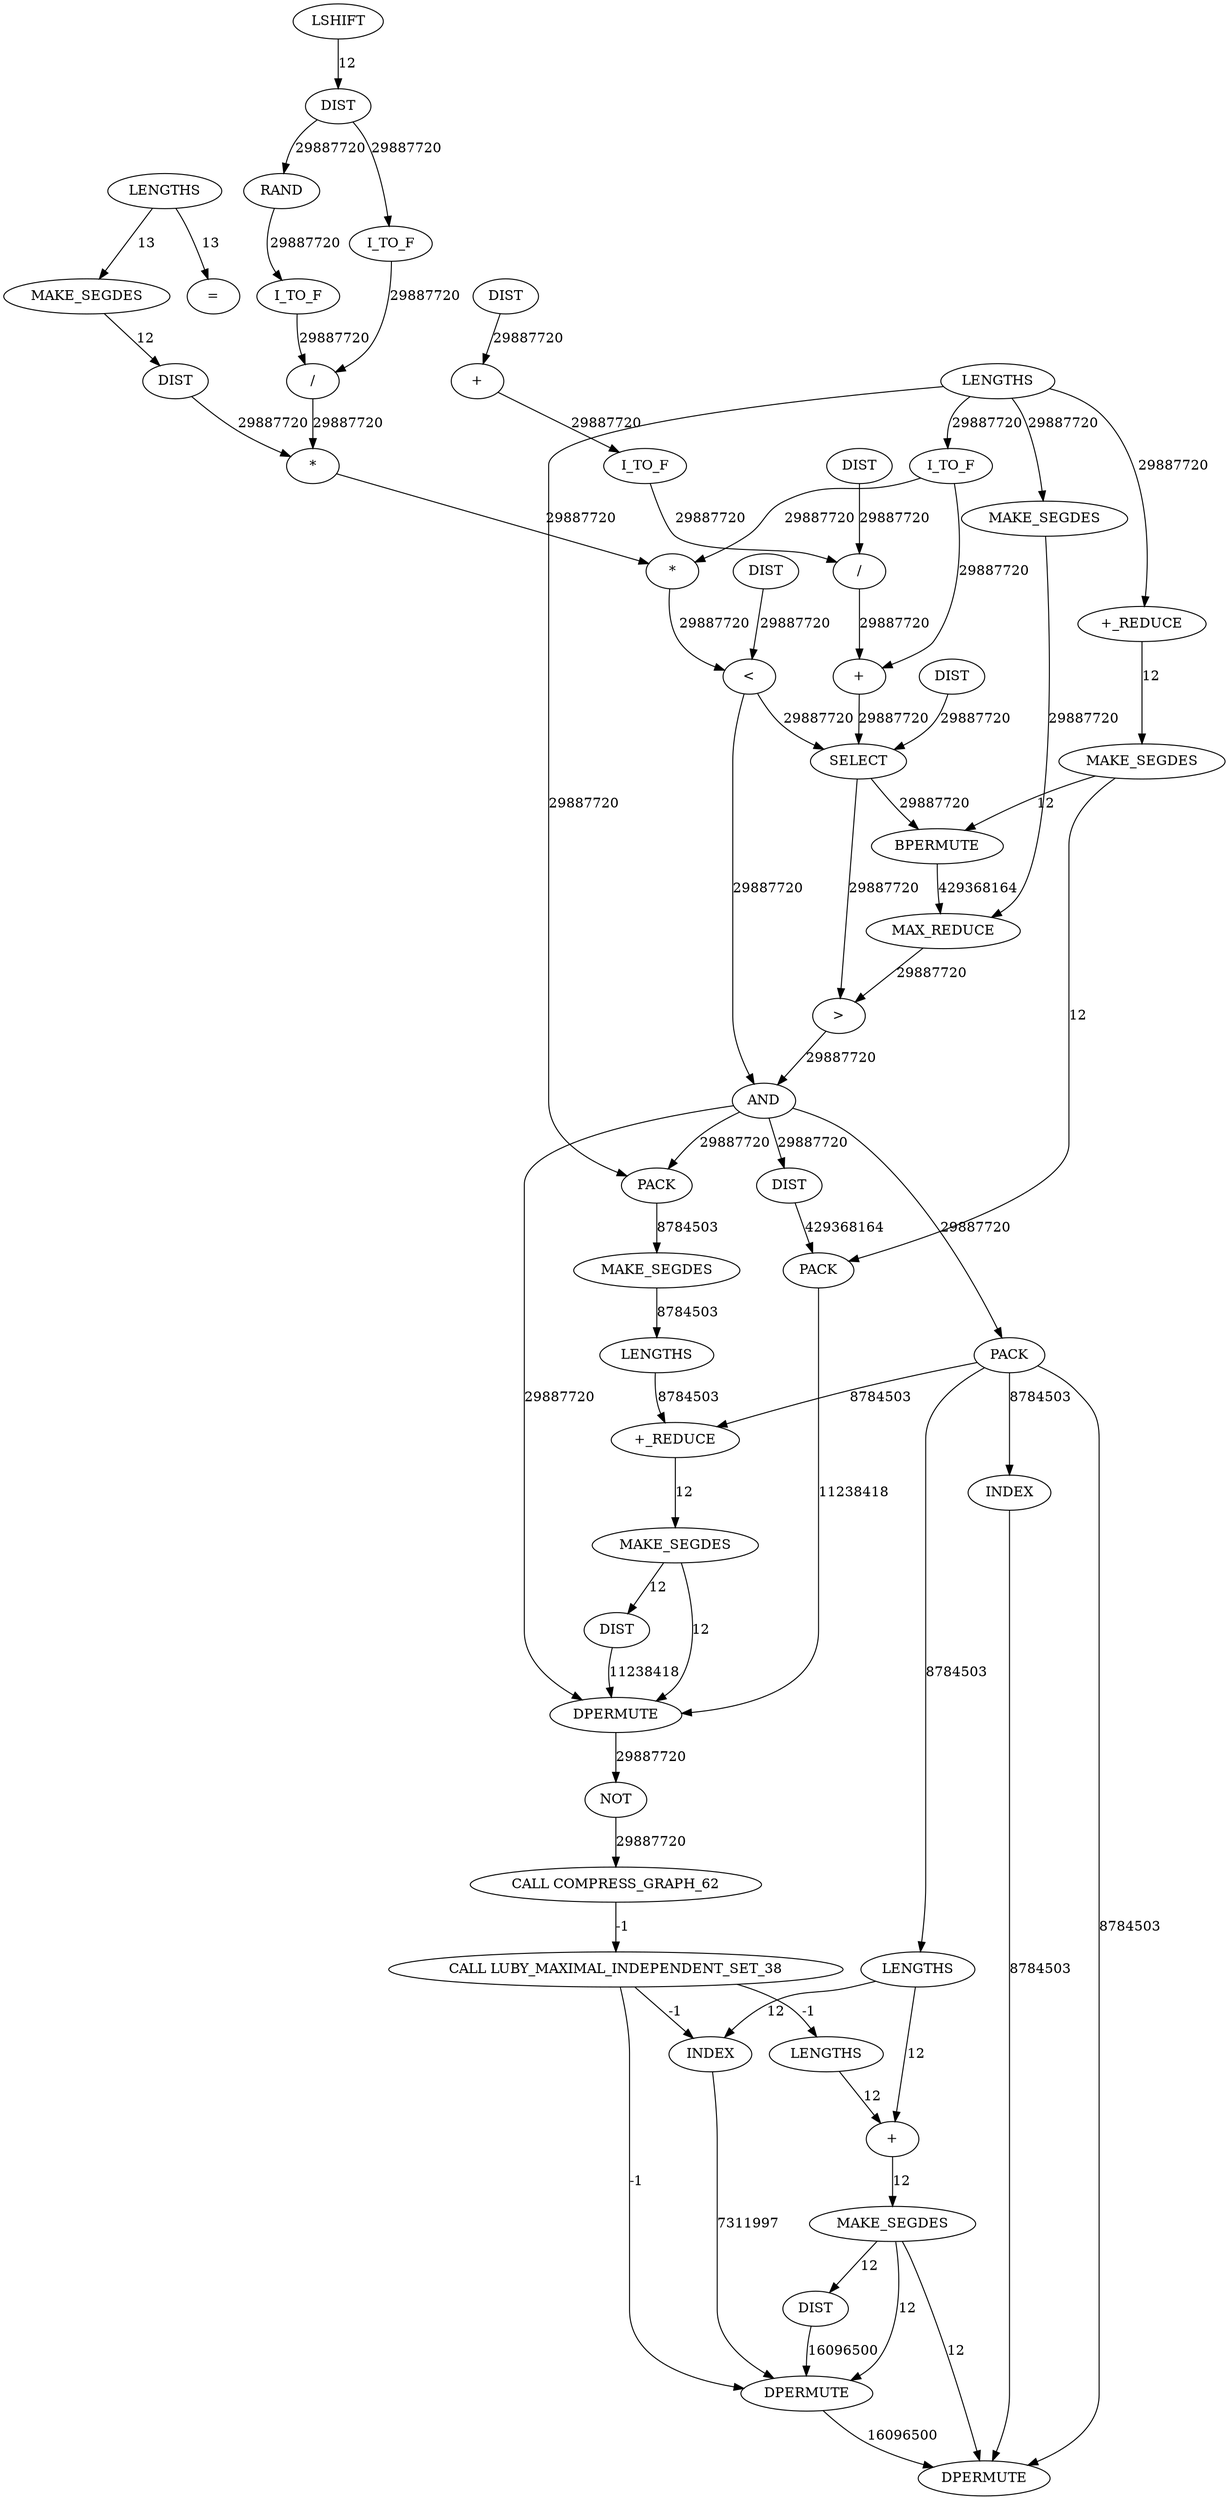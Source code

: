 digraph {
	maximal_independent_set_large_rmat_INST_3754 [label=I_TO_F cost=67775438]
	maximal_independent_set_large_rmat_INST_3875 [label=PACK cost=255609713]
	maximal_independent_set_large_rmat_INST_3715 [label=LENGTHS cost=10234]
	maximal_independent_set_large_rmat_INST_582 [label="CALL LUBY_MAXIMAL_INDEPENDENT_SET_38" cost=0]
	maximal_independent_set_large_rmat_INST_578 [label=NOT cost=331699]
	maximal_independent_set_large_rmat_INST_3822 [label="+_REDUCE" cost=25176885]
	maximal_independent_set_large_rmat_INST_4028 [label=MAKE_SEGDES cost=429]
	maximal_independent_set_large_rmat_INST_4034 [label=DIST cost=1078]
	maximal_independent_set_large_rmat_INST_3746 [label=DIST cost=1416]
	maximal_independent_set_large_rmat_INST_492 [label="\<" cost=23498466]
	maximal_independent_set_large_rmat_INST_3824 [label=MAKE_SEGDES cost=1335]
	maximal_independent_set_large_rmat_INST_3724 [label=DIST cost=2025]
	maximal_independent_set_large_rmat_INST_579 [label="CALL COMPRESS_GRAPH_62" cost=0]
	maximal_independent_set_large_rmat_INST_547 [label="\>" cost=43633170]
	maximal_independent_set_large_rmat_INST_3956 [label="+_REDUCE" cost=6554230]
	maximal_independent_set_large_rmat_INST_3764 [label="/" cost=66656749]
	maximal_independent_set_large_rmat_INST_4022 [label=LENGTHS cost=346]
	maximal_independent_set_large_rmat_INST_517 [label=I_TO_F cost=62741213]
	maximal_independent_set_large_rmat_INST_3735 [label=LENGTHS cost=58576876]
	maximal_independent_set_large_rmat_INST_3787 [label=DIST cost=652]
	maximal_independent_set_large_rmat_INST_3767 [label="*" cost=62717176]
	maximal_independent_set_large_rmat_INST_3954 [label=LENGTHS cost=16888850]
	maximal_independent_set_large_rmat_INST_3751 [label=RAND cost=1084463912]
	maximal_independent_set_large_rmat_INST_3990 [label=DPERMUTE cost=83027754]
	maximal_independent_set_large_rmat_INST_522 [label="+" cost=88459985]
	maximal_independent_set_large_rmat_INST_3892 [label=DIST cost=1786085493]
	maximal_independent_set_large_rmat_INST_3801 [label=SELECT cost=246878436]
	maximal_independent_set_large_rmat_INST_3792 [label="/" cost=59472998]
	maximal_independent_set_large_rmat_INST_3911 [label=PACK cost=1509566383]
	maximal_independent_set_large_rmat_INST_3742 [label=LSHIFT cost=26399]
	maximal_independent_set_large_rmat_INST_4023 [label="+" cost=1290]
	maximal_independent_set_large_rmat_INST_550 [label=AND cost=939890]
	maximal_independent_set_large_rmat_INST_3795 [label=DIST cost=2025]
	maximal_independent_set_large_rmat_INST_3718 [label=MAKE_SEGDES cost=304]
	maximal_independent_set_large_rmat_INST_3934 [label=MAKE_SEGDES cost=16423633]
	maximal_independent_set_large_rmat_INST_3926 [label=PACK cost=254711488]
	maximal_independent_set_large_rmat_INST_3958 [label=MAKE_SEGDES cost=1075]
	maximal_independent_set_large_rmat_INST_4004 [label=LENGTHS cost=2326]
	maximal_independent_set_large_rmat_INST_4012 [label=INDEX cost=2836]
	maximal_independent_set_large_rmat_INST_3784 [label=DIST cost=1720]
	maximal_independent_set_large_rmat_INST_486 [label="*" cost=91736414]
	maximal_independent_set_large_rmat_INST_3758 [label=I_TO_F cost=3699]
	maximal_independent_set_large_rmat_INST_480 [label=I_TO_F cost=64908241]
	maximal_independent_set_large_rmat_INST_3851 [label=MAKE_SEGDES cost=58041615]
	maximal_independent_set_large_rmat_INST_3770 [label=DIST cost=3181]
	maximal_independent_set_large_rmat_INST_3835 [label=BPERMUTE cost=7513423496]
	maximal_independent_set_large_rmat_INST_543 [label=MAX_REDUCE cost=922445675]
	maximal_independent_set_large_rmat_INST_4045 [label=DPERMUTE cost=55799764]
	maximal_independent_set_large_rmat_INST_3962 [label=DIST cost=4086]
	maximal_independent_set_large_rmat_INST_458 [label="=" cost=9200]
	maximal_independent_set_large_rmat_INST_4000 [label=INDEX cost=4299]
	maximal_independent_set_large_rmat_INST_4056 [label=DPERMUTE cost=65411037]
	maximal_independent_set_large_rmat_INST_514 [label="+" cost=88598103]
	maximal_independent_set_large_rmat_INST_3754 -> maximal_independent_set_large_rmat_INST_3764 [label=29887720 cost=29887720]
	maximal_independent_set_large_rmat_INST_3875 -> maximal_independent_set_large_rmat_INST_3956 [label=8784503 cost=8784503]
	maximal_independent_set_large_rmat_INST_3875 -> maximal_independent_set_large_rmat_INST_4000 [label=8784503 cost=8784503]
	maximal_independent_set_large_rmat_INST_3875 -> maximal_independent_set_large_rmat_INST_4004 [label=8784503 cost=8784503]
	maximal_independent_set_large_rmat_INST_3875 -> maximal_independent_set_large_rmat_INST_4056 [label=8784503 cost=8784503]
	maximal_independent_set_large_rmat_INST_3715 -> maximal_independent_set_large_rmat_INST_458 [label=13 cost=13]
	maximal_independent_set_large_rmat_INST_3715 -> maximal_independent_set_large_rmat_INST_3718 [label=13 cost=13]
	maximal_independent_set_large_rmat_INST_582 -> maximal_independent_set_large_rmat_INST_4012 [label=-1 cost=-1]
	maximal_independent_set_large_rmat_INST_582 -> maximal_independent_set_large_rmat_INST_4022 [label=-1 cost=-1]
	maximal_independent_set_large_rmat_INST_582 -> maximal_independent_set_large_rmat_INST_4045 [label=-1 cost=-1]
	maximal_independent_set_large_rmat_INST_578 -> maximal_independent_set_large_rmat_INST_579 [label=29887720 cost=29887720]
	maximal_independent_set_large_rmat_INST_3822 -> maximal_independent_set_large_rmat_INST_3824 [label=12 cost=12]
	maximal_independent_set_large_rmat_INST_4028 -> maximal_independent_set_large_rmat_INST_4034 [label=12 cost=12]
	maximal_independent_set_large_rmat_INST_4028 -> maximal_independent_set_large_rmat_INST_4045 [label=12 cost=12]
	maximal_independent_set_large_rmat_INST_4028 -> maximal_independent_set_large_rmat_INST_4056 [label=12 cost=12]
	maximal_independent_set_large_rmat_INST_4034 -> maximal_independent_set_large_rmat_INST_4045 [label=16096500 cost=16096500]
	maximal_independent_set_large_rmat_INST_3746 -> maximal_independent_set_large_rmat_INST_3751 [label=29887720 cost=29887720]
	maximal_independent_set_large_rmat_INST_3746 -> maximal_independent_set_large_rmat_INST_3758 [label=29887720 cost=29887720]
	maximal_independent_set_large_rmat_INST_492 -> maximal_independent_set_large_rmat_INST_3801 [label=29887720 cost=29887720]
	maximal_independent_set_large_rmat_INST_492 -> maximal_independent_set_large_rmat_INST_550 [label=29887720 cost=29887720]
	maximal_independent_set_large_rmat_INST_3824 -> maximal_independent_set_large_rmat_INST_3835 [label=12 cost=12]
	maximal_independent_set_large_rmat_INST_3824 -> maximal_independent_set_large_rmat_INST_3911 [label=12 cost=12]
	maximal_independent_set_large_rmat_INST_3724 -> maximal_independent_set_large_rmat_INST_3767 [label=29887720 cost=29887720]
	maximal_independent_set_large_rmat_INST_579 -> maximal_independent_set_large_rmat_INST_582 [label=-1 cost=-1]
	maximal_independent_set_large_rmat_INST_547 -> maximal_independent_set_large_rmat_INST_550 [label=29887720 cost=29887720]
	maximal_independent_set_large_rmat_INST_3956 -> maximal_independent_set_large_rmat_INST_3958 [label=12 cost=12]
	maximal_independent_set_large_rmat_INST_3764 -> maximal_independent_set_large_rmat_INST_3767 [label=29887720 cost=29887720]
	maximal_independent_set_large_rmat_INST_4022 -> maximal_independent_set_large_rmat_INST_4023 [label=12 cost=12]
	maximal_independent_set_large_rmat_INST_517 -> maximal_independent_set_large_rmat_INST_3792 [label=29887720 cost=29887720]
	maximal_independent_set_large_rmat_INST_3735 -> maximal_independent_set_large_rmat_INST_480 [label=29887720 cost=29887720]
	maximal_independent_set_large_rmat_INST_3735 -> maximal_independent_set_large_rmat_INST_3822 [label=29887720 cost=29887720]
	maximal_independent_set_large_rmat_INST_3735 -> maximal_independent_set_large_rmat_INST_3851 [label=29887720 cost=29887720]
	maximal_independent_set_large_rmat_INST_3735 -> maximal_independent_set_large_rmat_INST_3926 [label=29887720 cost=29887720]
	maximal_independent_set_large_rmat_INST_3787 -> maximal_independent_set_large_rmat_INST_514 [label=29887720 cost=29887720]
	maximal_independent_set_large_rmat_INST_3767 -> maximal_independent_set_large_rmat_INST_486 [label=29887720 cost=29887720]
	maximal_independent_set_large_rmat_INST_3954 -> maximal_independent_set_large_rmat_INST_3956 [label=8784503 cost=8784503]
	maximal_independent_set_large_rmat_INST_3751 -> maximal_independent_set_large_rmat_INST_3754 [label=29887720 cost=29887720]
	maximal_independent_set_large_rmat_INST_3990 -> maximal_independent_set_large_rmat_INST_578 [label=29887720 cost=29887720]
	maximal_independent_set_large_rmat_INST_522 -> maximal_independent_set_large_rmat_INST_3801 [label=29887720 cost=29887720]
	maximal_independent_set_large_rmat_INST_3892 -> maximal_independent_set_large_rmat_INST_3911 [label=429368164 cost=429368164]
	maximal_independent_set_large_rmat_INST_3801 -> maximal_independent_set_large_rmat_INST_3835 [label=29887720 cost=29887720]
	maximal_independent_set_large_rmat_INST_3801 -> maximal_independent_set_large_rmat_INST_547 [label=29887720 cost=29887720]
	maximal_independent_set_large_rmat_INST_3792 -> maximal_independent_set_large_rmat_INST_522 [label=29887720 cost=29887720]
	maximal_independent_set_large_rmat_INST_3911 -> maximal_independent_set_large_rmat_INST_3990 [label=11238418 cost=11238418]
	maximal_independent_set_large_rmat_INST_3742 -> maximal_independent_set_large_rmat_INST_3746 [label=12 cost=12]
	maximal_independent_set_large_rmat_INST_4023 -> maximal_independent_set_large_rmat_INST_4028 [label=12 cost=12]
	maximal_independent_set_large_rmat_INST_550 -> maximal_independent_set_large_rmat_INST_3875 [label=29887720 cost=29887720]
	maximal_independent_set_large_rmat_INST_550 -> maximal_independent_set_large_rmat_INST_3892 [label=29887720 cost=29887720]
	maximal_independent_set_large_rmat_INST_550 -> maximal_independent_set_large_rmat_INST_3926 [label=29887720 cost=29887720]
	maximal_independent_set_large_rmat_INST_550 -> maximal_independent_set_large_rmat_INST_3990 [label=29887720 cost=29887720]
	maximal_independent_set_large_rmat_INST_3795 -> maximal_independent_set_large_rmat_INST_3801 [label=29887720 cost=29887720]
	maximal_independent_set_large_rmat_INST_3718 -> maximal_independent_set_large_rmat_INST_3724 [label=12 cost=12]
	maximal_independent_set_large_rmat_INST_3934 -> maximal_independent_set_large_rmat_INST_3954 [label=8784503 cost=8784503]
	maximal_independent_set_large_rmat_INST_3926 -> maximal_independent_set_large_rmat_INST_3934 [label=8784503 cost=8784503]
	maximal_independent_set_large_rmat_INST_3958 -> maximal_independent_set_large_rmat_INST_3962 [label=12 cost=12]
	maximal_independent_set_large_rmat_INST_3958 -> maximal_independent_set_large_rmat_INST_3990 [label=12 cost=12]
	maximal_independent_set_large_rmat_INST_4004 -> maximal_independent_set_large_rmat_INST_4012 [label=12 cost=12]
	maximal_independent_set_large_rmat_INST_4004 -> maximal_independent_set_large_rmat_INST_4023 [label=12 cost=12]
	maximal_independent_set_large_rmat_INST_4012 -> maximal_independent_set_large_rmat_INST_4045 [label=7311997 cost=7311997]
	maximal_independent_set_large_rmat_INST_3784 -> maximal_independent_set_large_rmat_INST_3792 [label=29887720 cost=29887720]
	maximal_independent_set_large_rmat_INST_486 -> maximal_independent_set_large_rmat_INST_492 [label=29887720 cost=29887720]
	maximal_independent_set_large_rmat_INST_3758 -> maximal_independent_set_large_rmat_INST_3764 [label=29887720 cost=29887720]
	maximal_independent_set_large_rmat_INST_480 -> maximal_independent_set_large_rmat_INST_486 [label=29887720 cost=29887720]
	maximal_independent_set_large_rmat_INST_480 -> maximal_independent_set_large_rmat_INST_522 [label=29887720 cost=29887720]
	maximal_independent_set_large_rmat_INST_3851 -> maximal_independent_set_large_rmat_INST_543 [label=29887720 cost=29887720]
	maximal_independent_set_large_rmat_INST_3770 -> maximal_independent_set_large_rmat_INST_492 [label=29887720 cost=29887720]
	maximal_independent_set_large_rmat_INST_3835 -> maximal_independent_set_large_rmat_INST_543 [label=429368164 cost=429368164]
	maximal_independent_set_large_rmat_INST_543 -> maximal_independent_set_large_rmat_INST_547 [label=29887720 cost=29887720]
	maximal_independent_set_large_rmat_INST_4045 -> maximal_independent_set_large_rmat_INST_4056 [label=16096500 cost=16096500]
	maximal_independent_set_large_rmat_INST_3962 -> maximal_independent_set_large_rmat_INST_3990 [label=11238418 cost=11238418]
	maximal_independent_set_large_rmat_INST_4000 -> maximal_independent_set_large_rmat_INST_4056 [label=8784503 cost=8784503]
	maximal_independent_set_large_rmat_INST_514 -> maximal_independent_set_large_rmat_INST_517 [label=29887720 cost=29887720]
}
